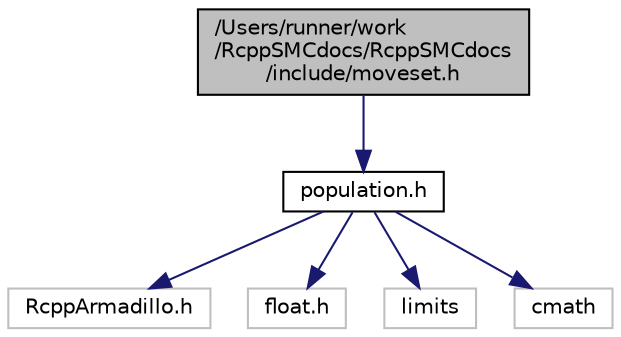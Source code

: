 digraph "/Users/runner/work/RcppSMCdocs/RcppSMCdocs/include/moveset.h"
{
 // LATEX_PDF_SIZE
  edge [fontname="Helvetica",fontsize="10",labelfontname="Helvetica",labelfontsize="10"];
  node [fontname="Helvetica",fontsize="10",shape=record];
  Node1 [label="/Users/runner/work\l/RcppSMCdocs/RcppSMCdocs\l/include/moveset.h",height=0.2,width=0.4,color="black", fillcolor="grey75", style="filled", fontcolor="black",tooltip="Classes and functions which deal with collections of sampler proposal \"moves\"."];
  Node1 -> Node2 [color="midnightblue",fontsize="10",style="solid",fontname="Helvetica"];
  Node2 [label="population.h",height=0.2,width=0.4,color="black", fillcolor="white", style="filled",URL="$population_8h.html",tooltip="Class used to store and manipulate the population of particles."];
  Node2 -> Node3 [color="midnightblue",fontsize="10",style="solid",fontname="Helvetica"];
  Node3 [label="RcppArmadillo.h",height=0.2,width=0.4,color="grey75", fillcolor="white", style="filled",tooltip=" "];
  Node2 -> Node4 [color="midnightblue",fontsize="10",style="solid",fontname="Helvetica"];
  Node4 [label="float.h",height=0.2,width=0.4,color="grey75", fillcolor="white", style="filled",tooltip=" "];
  Node2 -> Node5 [color="midnightblue",fontsize="10",style="solid",fontname="Helvetica"];
  Node5 [label="limits",height=0.2,width=0.4,color="grey75", fillcolor="white", style="filled",tooltip=" "];
  Node2 -> Node6 [color="midnightblue",fontsize="10",style="solid",fontname="Helvetica"];
  Node6 [label="cmath",height=0.2,width=0.4,color="grey75", fillcolor="white", style="filled",tooltip=" "];
}
